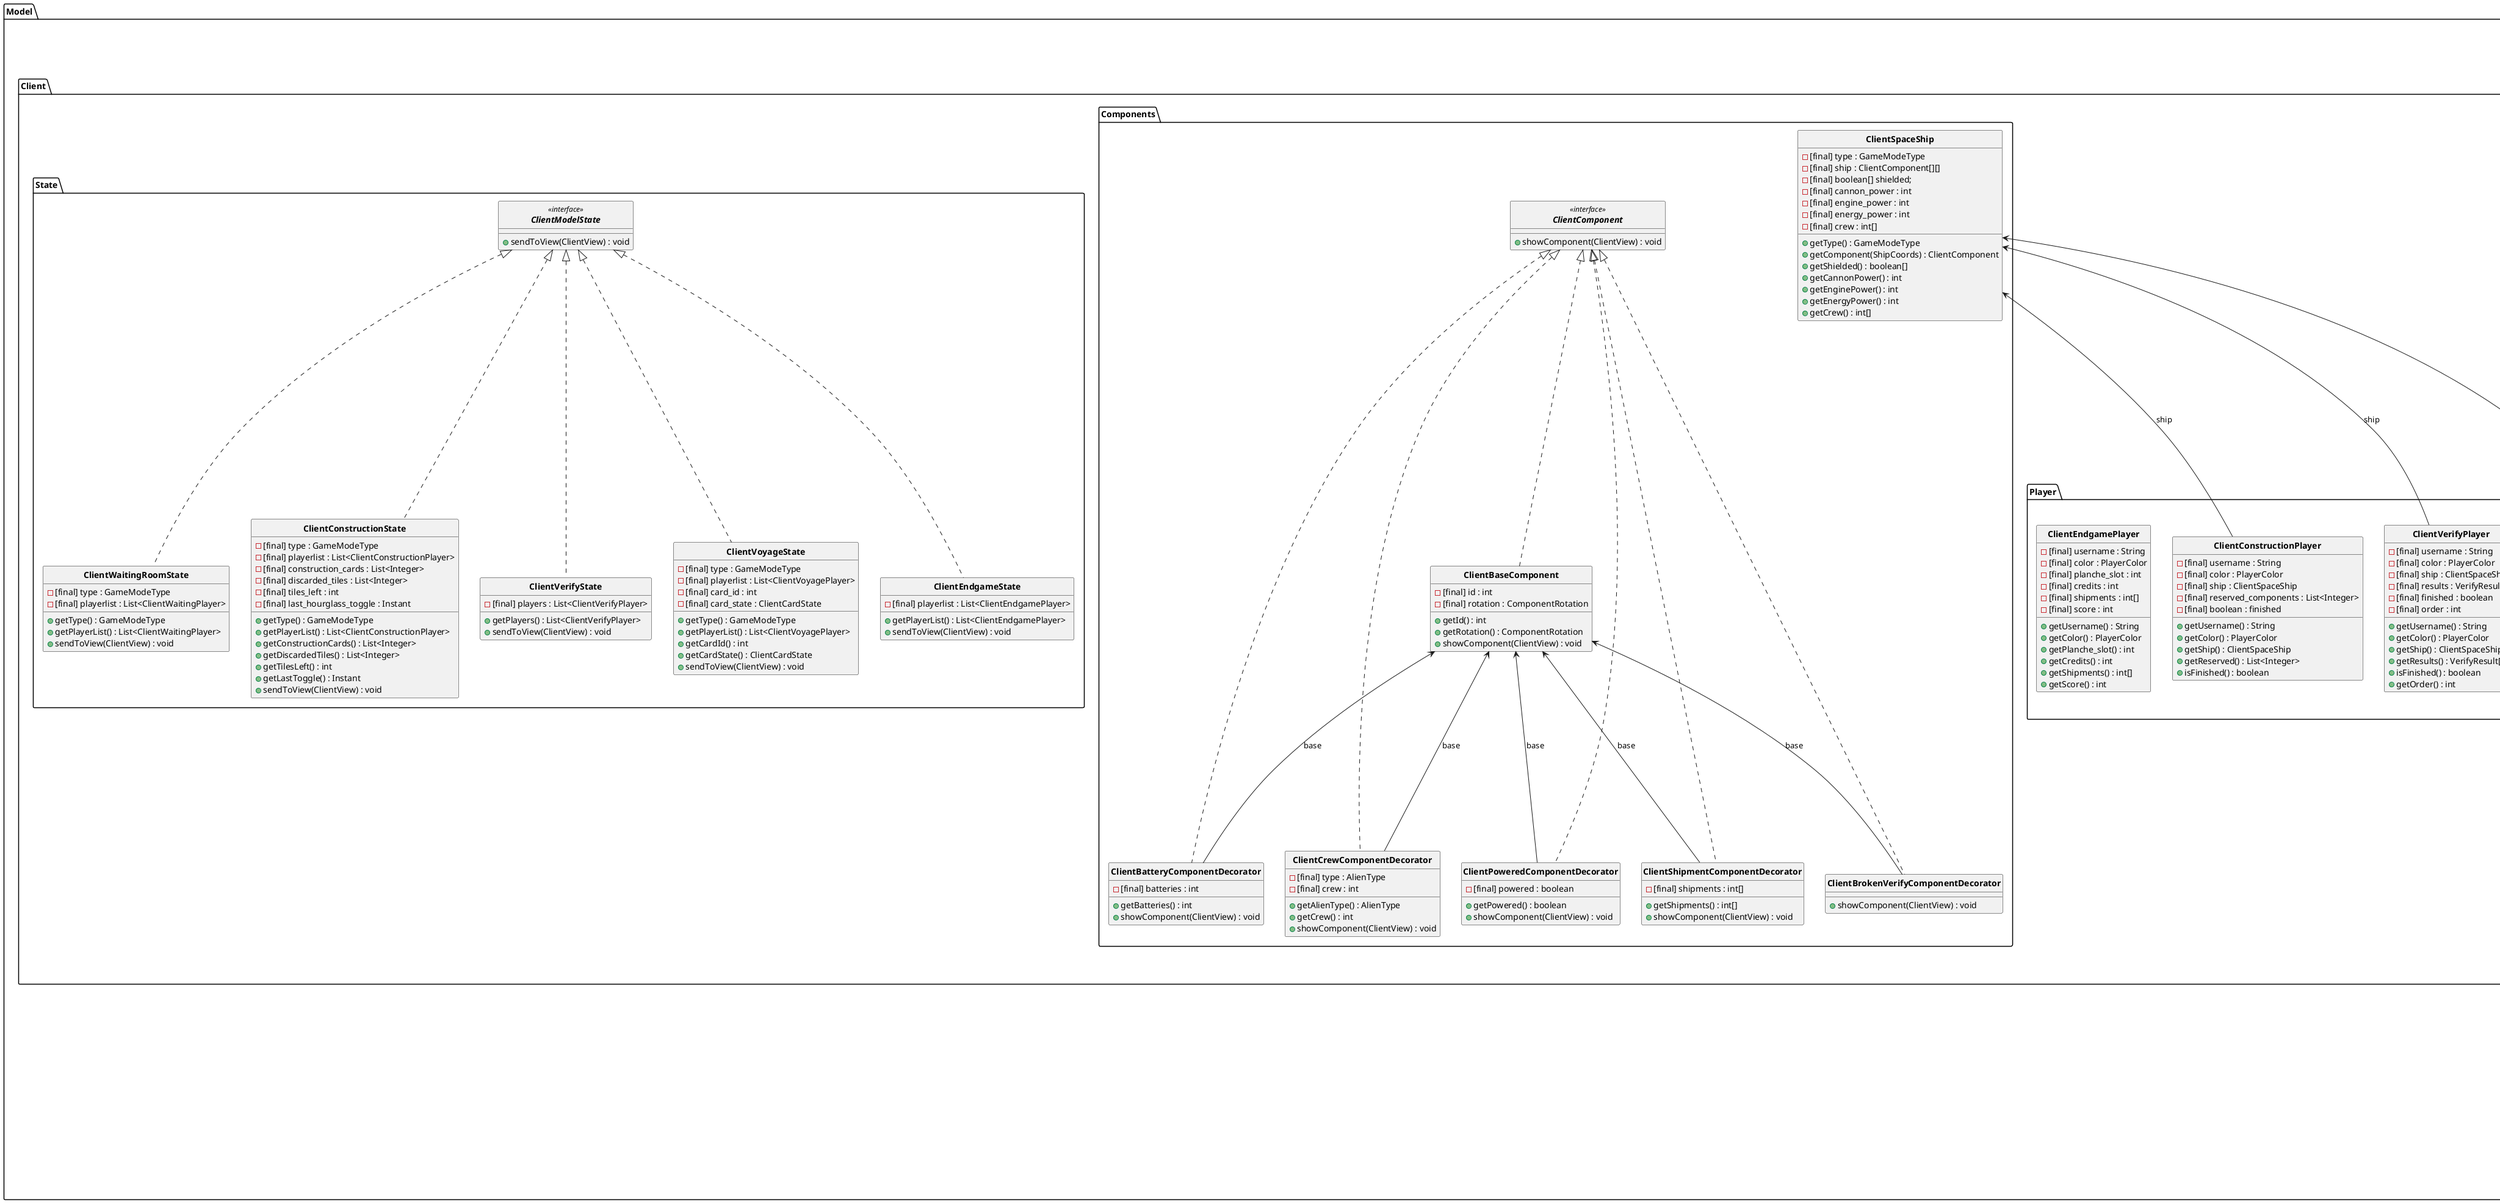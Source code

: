 @startuml uml_complete
hide circle
skinparam classFontStyle bold
skinparam groupInheritance 1
set separator ::
skinparam classAttributeIconSize 12

package Model {

    package Cards {

        package State {

            abstract CardState {
                {field} [protected] state : VoyageState
                {method} + init(ClientModelState) : void
                {method} + [abstract] validate() : void
                {method} + [abstract] getClientCardState() : ClientCardState
                {method} + [abstract] getNext() : CardState
                {method} + transition() : void
                {method} + setNewShipCentre(Player, ShipCoords) : void
                {method} + turnOn(Player, ShipCoords, ShipCoords) : void
                {method} + removeCrew(Player, ShipCoords): void
                {method} + moveCargo(Player, ShipmentType, ShipCoords, ShipCoords) : void
                {method} + takeCargo(Player, ShipmentType, ShipCoords) : void
                {method} + discardCargo(Player, ShipmentType, ShipCoords) : void
                {method} + selectLanding(Player, int) : void
                {method} + progressTurn(Player) : void
                {method} + setTakeReward(Player, boolean) : void
                {method} + connect(Player) : void
                {method} + disconnect(Player) : void
            }

            CardState^--AbandonedShipAnnounceState
            class AbandonedShipAnnounceState {
                {field} [final] card : AbandonedShipCard
                {field} [final] list : List<Player>
                {field} responded : boolean
                {field} id : int
                {method} + init(ClientModelState) : void
                {method} + validate(ServerMessage) : void
                {method} + getClientCardState() : ClientCardState
                {method} [protected] getNext() : CardState
                {method} + selectLanding(Player, int) : void
                {method} + disconnect(Player) : void
            }

            CardState^--AbandonedShipRewardState
            class AbandonedShipRewardState {
                {field} [final] card : AbandonedShipCard
                {field} [final] list : List<Player>
                {field} coords : List<ShipCoords>
                {field} responded : boolean
                {method} + init(ClientModelState) : void
                {method} + validate(ServerMessage) : void
                {method} + getClientCardState() : ClientCardState
                {method} [protected] getNext() : CardState
                {method} + removeCrew(Player, ShipCoords) : void
                {method} + disconnect(Player) : void
            }

            CardState^--AbandonedStationAnnounceState
            class AbandonedStationAnnounceState {
                {field} [final] card : AbandonedStationCard
                {field} [final] list : List<Player>
                {field} responded : boolean
                {field} id : int
                {method} + init(ClientModelState) : void
                {method} + validate(ServerMessage) : void
                {method} + getClientCardState() : ClientCardState
                {method} [protected] getNext() : CardState
                {method} + selectLanding(Player, int) : void
                {method} + disconnect(Player) : void
            }

            CardState^--AbandonedStationRewardState
            class AbandonedStationRewardState {
                {field} [final] card : AbandonedStationCard
                {field} [final] list : List<Player>
                {field} responded : boolean
                {method} + init(ClientModelState) : void
                {method} + validate(ServerMessage) : void
                {method} + getClientCardState() : ClientCardState
                {method} [protected] getNext() : CardState
                {method} + takeCargo(Player, ShipmentType, ShipCoords) : void
                {method} + moveCargo(Player, ShipmentType, ShipCoords, ShipCoords) : void
                {method} + discardCargo(Player, ShipmentType, ShipCoords) : void
                {method} + progressTurn(Player) : void
                {method} + disconnect(Player) : void

            }

            CardState^--CombatZoneAnnounceState
            class CombatZoneAnnounceState {
                {field} [final] card_id : int
                {field} [final] sections : List<CombatZoneSection>
                {field} [final] shots : ProjectileArray
                {field} awaiting : List<Player>
                {field} target : Player
                {method} + init(ClientModelState) : void
                {method} + validate(ServerMessage) : void
                {method} + getClientCardState() : ClientCardState
                {method} [protected] getNext() : CardState
                {method} + turnOn(Player, ShipCoords, ShipCoords) : void
                {method} + progressTurn(Player) : void
                {method} + disconnect(Player) : void
            }

            CardState^--CombatZoneNewCabinState
            class CombatZoneNewCabinState {
                {field} [final] card_id : int
                {field} [final] sections : List<CombatZoneSection>
                {field} [final] shots : ProjectileArray
                {field} target : Player
                {method} + init(ClientModelState) : void
                {method} + validate(ServerMessage) : void
                {method} + getClientCardState() : ClientCardState
                {method} [protected] getNext() : CardState
                {method} + setNewShipCentre(Player, ShipCoords) : void
                {method} + disconnect(Player) : void
            }

            CardState^--CombatZonePenaltyState
            class CombatZonePenaltyState {
                {field} [final] card_id : int
                {field} [final] sections : List<CombatZoneSection>
                {field} [final] shots : ProjectileArray
                {field} target : Player
                {field} [final] required : int[]
                {field} responded : boolean
                {field} coords : List<ShipCoords>
                {method} + init(ClientModelState) : void
                {method} + validate(ServerMessage) : void
                {method} + getClientCardState() : ClientCardState
                {method} [protected] getNext() : CardState
                {method} + turnOn(Player, ShipCoords, ShipCoords) : void
                {method} + progressTurn(Player) : void
                {method} + removeCrew(Player, ShipCoords) : void
                {method} + discardCargo(Player, ShipmentType, ShipCoords) : void
                {method} + disconnect(Player) : void
            }

            CardState^--EpidemicState
            class EpidemicState {
                {field} [final] card : EpidemicCard
                {field} [final] awaiting : List<Player>
                {method} + init(ClientModelState) : void
                {method} + validate(ServerMessage) : void
                {method} + getClientCardState() : ClientCardState
                {method} [protected] getNext() : CardState
                {method} + progressTurn(Player) : void
                'ask why disconnect isn't here
            }

            CardState^--MeteorAnnounceState
            class MeteorAnnounceState {
                {field} [final] card_id : int
                {field} [final] left : ProjectileArray
                {field} [final] awaiting : List<Player>
                {field} broke_cabin : boolean
                {method} + init(ClientModelState) : void
                {method} + validate(ServerMessage) : void
                {method} + getClientCardState() : ClientCardState
                {method} [protected] getNext() : CardState
                {method} + turnOn(Player, ShipCoords, ShipCoords) : void
                {method} + progressTurn(Player) : void
                {method} + disconnect(Player) : void
            }

            CardState^--MeteorNewCabinState
            class MeteorNewCabinState {
                {field} [final] card_id : int
                {field} [final] left : ProjectileArray
                {method} + init(ClientModelState) : void
                {method} + validate(ServerMessage) : void
                {method} + getClientCardState() : ClientCardState
                {method} [protected] getNext() : CardState
                {method} + setNewShipCentre(Player, ShipCoords) : void
                {method} + disconnect(Player) : void
            }

            CardState^--OpenSpaceState
            class OpenSpaceState {
                {field} [final] card : OpenSpaceCard
                {field} [final] awaiting : List<Player>
                {method} + init(ClientModelState) : void
                {method} + validate(ServerMessage) : void
                {method} + getClientCardState() : ClientCardState
                {method} [protected] getNext() : CardState
                {method} + turnOn(Player, ShipCoords, ShipCoords) : void
                {method} + progressTurn(Player) : void
                {method} + disconnect(Player) : void
            }

            CardState^--PiratesAnnounceState
            class PiratesAnnounceState {
                {field} [final] card : PiratesCard
                {field} [final] list : List<Player>
                {field} responded : boolean
                {field} result : boolean
                {method} + init(ClientModelState) : void
                {method} + validate(ServerMessage) : void
                {method} + getClientCardState() : ClientCardState
                {method} [protected] getNext() : CardState
                {method} + turnOn(Player, ShipCoords, ShipCoords) : void
                {method} + progressTurn(Player) : void
                {method} + disconnect(Player) : void
            }

            CardState^--PiratesNewCabinState
            class PiratesNewCabinState {
                {field} [final] card : PiratesCard
                {field} [final] list : List<Player>
                {field} [final] shots : ProjectileArray
                {method} + init(ClientModelState) : void
                {method} + validate(ServerMessage) : void
                {method} + getClientCardState() : ClientCardState
                {method} [protected] getNext() : CardState
                {method} + setNewShipCentre(Player, ShipCoords) : void
                {metohd} + disconnect(Player) : void
            }

            CardState^--PiratesPenaltyState
            class PiratesPenaltyState {
                {field} [final] card : PiratesCard
                {field} [final] list : List<Player>
                {field} [final] shots : ProjectileArray
                {field} responded : boolean
                {method} + init(ClientModelState) : void
                {method} + validate(ServerMessage) : void
                {method} + getClientCardState() : ClientCardState
                {method} [protected] getNext() : CardState
                {method} + turnOn(Player, ShipCoords, ShipCoords) : void
                {method} + progressTurn(Player) : void
                {method} + disconnect(Player) : void
            }

            CardState^--PiratesRewardState
            class PiratesRewardState {
                {field} [final] card : PiratesCard
                {field} [final] list : List<Player>
                {field} responded : boolean
                {field} took_reward : boolean
                {method} + init(ClientModelState) : void
                {method} + validate(ServerMessage) : void
                {method} + getClientCardState() : ClientCardState
                {method} [protected] getNext() : CardState
                {method} + setTakeReward(Player, boolean) : void
                {method} + disconnect(Player) : void
            }

            CardState^--PlanetAnnounceState
            class PlanetAnnounceState {
                {field} [final] card : PlanetCard
                {field} [final] list : List<Player>
                {field} responded : boolean
                {field} id : int
                {method} + init(ClientModelState) : void
                {method} + validate(ServerMessage) : void
                {method} + getClientCardState() : ClientCardState
                {method} [protected] getNext() : CardState
                {method} + selectLanding(Player, int) : void
                {method} + disconnect(Player) : void
            }

            CardState^--PlanetRewardState
            class PlanetRewardState {
                {field} [final] card : PlanetCard
                {field} [final] list : List<Player>
                {field} [final] id : int
                {field} responded : boolean
                {method} + init(ClientModelState) : void
                {method} + validate(ServerMessage) : void
                {method} + getClientCardState() : ClientCardState
                {method} [protected] getNext() : CardState
                {method} + takeCargo(Player, ShipmentType, ShipCoords) : void
                {method} + moveCargo(Player, ShipmentType, ShipCoords, ShipCoords) : void
                {method} + discardCargo(Player, ShipmentType, ShipCoords) : void
                {method} + progressTurn(Player) : void
                {method} + disconnect(Player) : void
            }

            CardState^--SlaversAnnounceState
            class SlaversAnnounceState {
                {field} [final] card : SlaversCard
                {field} [final] list : List<Player>
                {field} responded : boolean
                {field} result : boolean
                {method} + init(ClientModelState) : void
                {method} + validate(ServerMessage) : void
                {method} + getClientCardState() : ClientCardState
                {method} [protected] getNext() : CardState
                {method} + turnOn(Player, ShipCoords, ShipCoords) : void
                {method} + progressTurn(Player) : void
                {method} + disconnect(Player) : void
            }

            CardState^--SlaversLoseState
            class SlaversLoseState {
                {field} [final] card : SlaversCard
                {field} [final] list : List<Player>
                {field} responded : boolean
                {field} coords : List<ShipCoords>
                {method} + init(ClientModelState) : void
                {method} + validate(ServerMessage) : void
                {method} + getClientCardState() : ClientCardState
                {method} [protected] getNext() : CardState
                {method} + removeCrew(Player, ShipCoords) : void
                {method} + disconnect(Player) : void
            }

            CardState^--SlaversRewardState
            class SlaversRewardState {
                {field} [final] card : SlaversCard
                {field} [final] list : List<Player>
                {field} responded : boolean
                {field} took_reward : boolean
                {method} + init(ClientModelState) : void
                {method} + validate(ServerMessage) : void
                {method} + getClientCardState() : ClientCardState
                {method} [protected] getNext() : CardState
                {method} + setTakeReward(Player, boolean) : void
                {method} + disconnect(Player) : void
            }

            CardState^--SmugglersAnnounceState
            class SmugglersAnnounceState {
                {field} [final] card : SmugglersCard
                {field} [final] list : List<Player>
                {field} responded : boolean
                {field} result : boolean
                {method} + init(ClientModelState) : void
                {method} + validate(ServerMessage) : void
                {method} + getClientCardState() : ClientCardState
                {method} [protected] getNext() : CardState
                {method} + turnOn(Player, ShipCoords, ShipCoords) : void
                {method} + progressTurn(Player) : void
                {method} + disconnect(player) : void
            }

            CardState^--SmugglersLoseState
            class SmugglersLoseState {
                {field} [final] card : SmugglersCard
                {field} [final] list : List<Player>
                {field} [final] required : int[]
                {field} responded : boolean
                {method} + init(ClientModelState) : void
                {method} + validate(ServerMessage) : void
                {method} + getClientCardState() : ClientCardState
                {method} [protected] getNext() : CardState
                {method} + discardCargo(Player, ShipmentType, ShipCoords) : void
                {method} + disconnect(Player) : void
            }

            CardState^--SmugglersRewardState
            class SmugglersRewardState {
                {field} [final] card : SmugglersCard
                {field} [final] list : List<Player>
                {field} responded : boolean
                {field} took_reward : boolean
                {method} + init(ClientModelState) : void
                {method} + validate(ServerMessage) : void
                {method} + getClientCardState() : ClientCardState
                {method} [protected] getNext() : CardState
                {method} + takeCargo(Player, ShipmentType, ShipCoords) : void
                {method} + moveCargo(Player, ShipmentType, ShipCoords, ShipCoords) : void
                {method} + discardCargo(Player, ShipmentType, ShipCoords) : void
                {method} + progressTurn(Player) : void
                {method} + disconnect(Player) : void
            }

            CardState^--StardustState
            class StardustState {
                {field} [final] card : StardustCard
                {field} awaiting : List<Player>
                {method} + init(ClientModelState) : void
                {method} + validate(ServerMessage) : void
                {method} + getClientCardState() : ClientCardState
                {method} [protected] getNext() : CardState
                {method} + progressTurn(Player) : void
            }
        }

        package Utils {

            class CombatZoneSection {
                {field} [final] criteria : CombatZoneCriteria
                {field} [final] penalty : CombatZonePenalty
                {field} [final] amount : int
                {method} + getCriteria)() : CombatZoneCriteria
                {method} + getPenalty() : CombatZonePenalty
                {method} + getAmount() : int
            }

            class Planet {
                {field} [final] contains : int[]
                {field} [final] visited : boolean
                {method} + getContains() : int[]
                {method} + visit() : void
                {method} + getVisited() : boolean
            }
            
            class Projectile {
                {field} [final] direction : ProjectileDirection
                {field} [final] dimension : ProjectileDimension
                {field} [final] offset : int
                {method} + getDirection() : ProjectileDirection
                {method} + getDimension() : PrjectileDimension
                {method} + getOffset() : int
            }         

            class ProjectileArray {
                {field} [field] projectiles : List<Projectile>
                {method} + getProjectiles : List<Projectile>
            }
                
        }

        package Visitors {
            
            class ContainsLoaderVisitor {
                {field} [final] cargo : ShipmentType
                {method} + visit(StorageComponent) : void
            }
            
            class ContainsRemoveVisitor {
                {field} [final] searching : shipmentType
                {method} + visit(StorageComponent) : void
                {method} + visit(BatteryCompoent) : void
            }

            class CrewRemoveVisitor {
                {field} [final] ship : SpaceShip
                {method} + visit(CabinComponent) : void
                {method} + visit(AlienLifeSupportComponent) : void
                {method} + visit(StartingCabinComponent) : void
            }

            class LargeMeteorVisitor {
                {field} d : ProjectileDirection
                {field} found_cannon : boolean
                {method} + visit(CannonComponent) : void
            }

        }

        interface iCard <<interface>> {
            {method} getId() : int
            {method} getDays() : int
            {method} getState(VoyageState) : CardState
            {method} getExhausted() : boolean
        }

        iCard^--Card
        abstract Card <<abstract>> {
            {field} id : int
            {field} days : int
            {field} exhausted : boolean
            {method} + getId() : int
            {method} + getDays() : int
            {method} + getExhausted() : boolean
            {method} [protected] exhaust() : void
        }

        Card^--AbandonedShipCard
        class AbandonedShipCard {
            {field} credits_gained : int
            {field} crew_lost : int
            {method} + getState(VoyageState) : CardState
            {method} + getCredits() : int
            {method} + getCrewLost() : int
            {method} + apply(VoyageState, Player, int) : void
        }

        Card^--AbandonedStationCard
        class AbandonedStationCard {
            {field} planet : Planet
            {field} crew : int
            {method} + getState(VoyageState) : CardState
            {method} + getPlanet() : Planet
            {method} + getCrewLost() : int
            {method} + apply(VoyageState, Player, int) : void
        }

        Card^--CombatZoneCard
        class CombatZoneCard {
            {field} sections : List<CombatZoneSection>
            {field} shots : ProjectileArray
            {method} + getState(VoyageState) : C
        }

        Card^--EpidemicCard
        class EpidemicCard {
            {method} + getState(VoyageState) : CardState
            {method} + apply(VoyageState, Player) : void
        }

        Card^--MeteorSwarmCard
        class MeteorSwarmCard {
            {field} meteorites : ProjectileArray
            {method} + getState(VoyageState) : CardState
            {method} + getMeteorites() : ProjectileArray
            {method} + apply(VoyageState, Projectile) : void
        }

        Card^--OpenSpaceCard
        class OpenSpaceCard {
            {method} + getState(VoyageState) : CardState
            {method} + apply(VoyageState, Player) : void
        }

        Card^--PiratesCard
        class PiratesCard {
            {field} [final] shots : ProjectileArray
            {field} [field] credits : int
            {field} [final] min_power : int
            {method} + getState(VoyageState) : CardState
            {method} + getCredits() : int
            {method} + getShots() : ProjectileArray
            {method} + apply(VoyageState, Player) : void
        }

        Card^--PlanetCard
        class PlanetCard {
            {field} [final] planets : List<Planet>
            {field} [final] left : int
            {method} + getState(VoyageState) : CardState
            {method} + getVisited() : List<boolean>
            {method} + getPlanet() : Planet
            {method} + getSize() : int
            {method} + apply(Player, int) : void
        }

        Card^--SlaversCard
        class SlaversCard {
            {field} [final] min_power : int
            {field} [final] crew_penalty : int
            {field} [final] credits : int
            {method} + getState(VoyageState) : CardState
            {method} + getCrewLost() : int
            {method} + getCredits() : int
            {method} + apply(VoyageState, Player) : void
        }

        Card^--SmugglersCard
        class SmugglersCard {
            {field} [final] reward : planet
            {field} [final] cargo_taken : int
            {field} [field] min_power : int
            {method} + getState(VoyageState) : CardState
            {method} + getReward() : Planet
            {method} + getCargoPenalty() : int
            {method} + apply(player) : void
        }

        Card^--StardustCard
        class StardustCard {
            {method} + getState(VoyageState) : CardState
            {method} + apply(VoyageState, Player) : void
        }
    }

    Components::Visitors::iVisitor .. ContainsLoaderVisitor
    Components::Visitors::iVisitor .. ContainsRemoveVisitor
    Components::Visitors::iVisitor .. CrewRemoveVisitor
    Components::Visitors::iVisitor .. LargeMeteorVisitor

    package Board {

        interface iCards <<interface>> {
            TODO
        }

        iCards^--Cards
        class Cards {
            TODO
        }

        interface iCommonBoard <<interface>> {
            TODO
        }

        iCommonBoard^..CommonBoard
        class CommonBoard {
            TODO
        }

        interface iPlanche <<interface>> {
            TODO
        }


        iPlanche^..Planche
        class Planche{
            TODO
        }

    }

    package Components {
        
        package Visitors {

            interface iVisitable <<interface>> {
                {method} + check(iVisitor) : void
            }

            interface iVisitor <<interface>> {
                {method} + visit(CabinComponent) : void
                {method} + visit(EngineComponent) : void
                {method} + visit(AlienLifeSupportComponent) : void
                {method} + visit(CannonComponent) : void
                {method} + visit(StorageComponent) : void
                {method} + visit(BatteryComponent) : void
                {method} + visit(ShieldComponent) : void
                {method} + visit(EmptyComponent) : void
                {method} + visit(StructuralComponent) : void
                {method} + visit(StartingCabinComponent) : void
            }

            iVisitor^..CabinVisitor
            class CabinVisitor {
                {field} type : AlienType
                {method} + getSupportedType() : AlienType
            }

            iVisitor^..EnergyVisitor
            class EnergyVisitor {
                TODO
            }

            iVisitor^..FreeSpaceVisitor
            class FreeSpaceVisitor {
                TODO
            }

            iVisitor^..SpaceShipUpdateVisitor
            class SpaceShipUpdateVisitor {
                TODO
            }
        
        }
        

        interface iBaseComponent <<interface>> {
            TODO
        }

        Visitors::iVisitable ^--BaseComponent
        iBaseComponent^--BaseComponent
        abstract BaseComponent <<abstract>> {
            TODO
        }

        BaseComponent^..AlienLifeSupportComponent
        class AlienLifeSupportComponent{
          
			{field} - type: AlienType
			{method} + check(iVisitor) : void
			{method} + getType() : AlienType
			{method} + onCreation(SpaceShip) : void
			{method} + onDelete(SpaceShip) : void
			{method} + getClientComponent() : ClientComponent
		}

        BaseComponent^..BatteryComponent
        class BatteryComponent {
			{field} - contains : int
			{field} - max : int
			{method} + check(iVisitor) : void
			{method} + getContains() : int
			{method} + getCapacity() : int
			{method} + takeOne() : void
			{method} + putOne() : void
			{method} + onCreation(SpaceShip) : void
			{method} + onDelete(SpaceShip) : void
			{method} + getClientComponent() : ClientComponent
		}

        BaseComponent^..CabinComponent
        class CabinComponent{
			{field} - crew_number : int
			{field} - crew_type : AlienType
		   	{method} + check(iVisitor) : void
			{method} + getCrew() : int
			{method} + getCrewType() : AlienType			
			{method} + setCrew(SpaceShip, int, AlienType) : void
			{method} + onCreation(SpaceShip) : void
			{method} + onDelete(SpaceShip) : void
			{method} + getClientComponent() : ClientComponent
		}

        BaseComponent^..StartingCabinComponent
        class StartingCabinComponent{
			{field} - color : PlayerColor
			{field} - crew_number : int
		   	{method} + check(iVisitor) : void
			{method} + getCrew() : int
			{method} + getCrewType() : AlienType		
			{method} + getColor() : PlayerColor
			{method} + setCrew(SpaceShip, int, AlienType)
			{method} + onCreation(SpaceShip) : void
			{method} + onDelete(SpaceShip) : void
			{method} + getClientComponent() : ClientComponent
		}

        BaseComponent^..CannonComponent
        class CannonComponent{			
			{field} - max_power : int
			{field} - powered : boolean
			{field} - powerable : boolean
			{method} + check(iVisitor) : void
			{method} + verify(SpaceShip) : boolean
			{method} + turnOn() : void
			{method} + turnOff() : void
			{method} + getCurrentPower() : int
			{method} + getPower() : int
			{method} + powerable() : boolean		
			{method} + onCreation(SpaceShip) : void
			{method} + onDelete(SpaceShip) : void
			{method} + getClientComponent() : ClientComponent
		}

        BaseComponent^..EmptyComponent
        class EmptyComponent{
			{method} + verify(SpaceShip) : boolean
			{method} + check(iVisitor) : void
			{method} + getConnectors() : ConnectorType[]
			{method} + onCreation(SpaceShip) : void
			{method} + onDelete(SpaceShip) : void
			{method} + getClientComponent() : ClientComponent
		}

        BaseComponent^..EngineComponent
        class EngineComponent{
			{field} - max_power : int
			{field} - powered : boolean
			{field} - powerable : boolean
			{method} + verify(SpaceShip) : boolean
			{method} + check(iVisitor) : void
			{method} + turnOn() : void
			{method} + turnOff() : void
			{method} + getCurrentPower() : int
			{method} + getPower() : int
			{method} + powerable() : boolean		
			{method} + onCreation(SpaceShip) : void
			{method} + onDelete(SpaceShip) : void
			{method} + getClientComponent() : ClientComponent
		}

        BaseComponent^..ShieldComponent
        class ShieldComponent{
			{field} - powered : boolean
			{method} + check(iVisitor) : void
			{method} + turnOn() : void
			{method} + turnOff() : void
			{method} + getPowered() : boolean
			{method} + powerable() : boolean	
			{method} + onCreation(SpaceShip) : void
			{method} + onDelete(SpaceShip) : void
			{method} + getShield() : ShieldType
			{method} + getClientComponent() : ClientComponent

		}
        
		BaseComponent^..StorageComponent
        class StorageComponent{
			{field} - [final] shipment : int []
			{field} - [final] type : StorageType
			{field} - currently_full : int
			{method} + putIn(ShipmentType) : void
			{method} + takeOut(ShipmentType) : boolean
			{method} + howMany(ShipmentType) : int
			{method} + getFreeSpaces() : int
			{method} + getSpecial() : boolean
			{method} + getCapacity() : int
			{method} + onCreation(SpaceShip) : void
			{method} + onDelete(SpaceShip) : void
			{method} + check(iVisitor) : void
			{method} + getClientComponent() : ClientComponent

		}
        BaseComponent^..StructuralComponent
        class StructuralComponent{
			{method} + check(iVisitor) : void
			{method} + onCreation(SpaceShip) : void
			{method} + onDelete(SpaceShip) : void
			{method} + getClientComponent() : ClientComponent
		}

    }

    package Player {
        
        interface SpaceShip <<interface>> {
            TODO
        }

        SpaceShip^..SpaceShip
        class SpaceShip {
            TODO
        }

        ShipCoords <-- "1" Components::BaseComponent
        class ShipCoords{
            TODO
        }

    }

    package State {
        
        abstract GameState <<abstract>> {
            {field} # [final] model : ModelInstance 
            {field} # [final] type : GameModeType
            {field} # [final] count : PlayerCount
            {field} # [final] players : List<Player>
            {method} + [abstract] validate(ServerMessage message) : void
            {method} + [abstract] getNext() : GameState 
            {method} + [abstract] getClientState() : ClientModelState 
            {method} + init() : void : void
            {method} + transition() : void : void
            {method} + getCount() : void : PlayerCount
            {method} + getPlayer(PlayerColor) : void : Player
            {method} + getType() : void : GameModeType
            {method} + connect(ClientDescriptor client) : void
            {method} + disconnect(ClientDescriptor client) : void
            {method} + connect(Player) : void
            {method} + disconnect(Player) : void
            {method} + sendContinue(Player) : void
            {method} + putComponent(Player, ShipCoords coords) : void
            {method} + takeComponent(Player) : void
            {method} + takeDiscarded(Player, int id) : void
            {method} + discardComponent(Player, int id) : void
            {method} + toggleHourglass(Player) : void
            {method} + removeComponent(Player, ShipCoords coords) : void
            {method} + setCrewType(Player, ShipCoords coords, AlienType type) : void
            {method} + giveUp(Player) : void
            {method} + CardState getCardState(Player) : void
        }

        GameState ^... WaitingState
        class WaitingState {
            {field} - [final] connected : List<ClientDescriptor>
            {field} - [final] count : PlayerCount
            {method} + validate(ServerMessage message) : void
            {method} + getNext() : GameState 
            {method} + getClientState() : ClientModelState 
            {method} + init() : void : void
            {method} + connect(ClientDescriptor client) : void
            {method} + disconnect(ClientDescriptor client) : void
        }

        GameState ^... ConstructionState
        class ConstructionState {
            {field} - [final] construction_cards : List<Integer> 
            {field} - [final] voyage_deck : iCards 
            {field} - [final] building : List<Player> 
            {field} - [final] finished : List<Player> 
            {field} - [final] hourglass : ConstructionStateHourglass 
            {field} - current_tile : HashMap<Player, iBaseComponent> 
            {field} - hoarded_tile : HashMap<Player, List<iBaseComponent>> 
            {method} + validate(ServerMessage message) : void
            {method} + getNext() : GameState 
            {method} + getClientState() : ClientModelState 
            {method} + init() : void : void
            {method} + connect(Player) : void
            {method} + disconnect(Player) : void
            {method} + sendContinue(Player) : void
            {method} + putComponent(Player, ShipCoords coords) : void
            {method} + takeComponent(Player) : void
            {method} + takeDiscarded(Player, int id) : void
            {method} + discardComponent(Player, int id) : void
            {method} + toggleHourglass(Player) : void
        }

        GameState ^... VerifyState
        class VerifyState {
            {field} - [final] voyage_deck : iCards 
            {field} - [final] to_validate : List<Player>
            {field} - [final] finish_order : List<Player>
            {method} + validate(ServerMessage message) : void
            {method} + getNext() : GameState 
            {method} + getClientState() : ClientModelState 
            {method} + init() : void : void
            {method} + connect(Player) : void
            {method} + disconnect(Player) : void
            {method} + sendContinue(Player) : void
            {method} + removeComponent(Player, ShipCoords coords) : void
            {method} + setCrewType(Player, ShipCoords coords, AlienType type) : void
        }

        GameState ^... VoyageState
        class VoyageState {
            {field} - [final] planche : iPlanche 
            {field} - [final] voyage_deck : iCards 
            {field} - [final] to_give_up : List<Player> 
            {field} - card : iCard 
            {field} - state : CardState state
            {method} + validate(ServerMessage message) : void
            {method} + getNext() : GameState 
            {method} + getClientState() : ClientModelState 
            {method} + init() : void : void
            {method} + connect(Player) : void
            {method} + disconnect(Player) : void
            {method} + giveUp(Player) : void
            {method} + getCardState(Player) : CardState
            {method} + loseGame(Player) : void
            {method} + getAllConnectedPlayers() : List<Player> 
            {method} + etOrder(CardOrder) : List<Player> 
            {method} + findCriteria(CombatZoneCriteria) : Player
            {method} + getPlanche() : iPlanche 
            {method} + setCardState(CardState) : void
        }

        GameState ^... EndscreenState
        class EndscreenState {
            {field} - [final] awaiting : List<Player> 
            {field} - [final] order_arrival : List<Player> 
            {method} + validate(ServerMessage message) : void
            {method} + getNext() : GameState 
            {method} + getClientState() : ClientModelState 
            {method} + init() : void : void
            {method} + sendContinue(Player) : void
            {method} + disconnect(Player) : void
        }
        
    }


    State::GameState "1" <-- ModelInstance:state 
    class ModelInstance {
        {field} - [final] controller : ServerController 
        {method} + validate(ServerMessage message) : void
        {method} + startGame(List<Player> players) : void
        {method} + getState() : GameState
        {method} + setState(GameState new_state) : void
        {method} + connect(ClientDescriptor client) : void
        {method} + disconnect(ClientDescriptor client) : void
        {method} + kick(ClientDescriptor client) : void
    }

    package Client {
        
        package Card {
            
            interface ClientCardState <<interface>> {
                {method} + showCardState(ClientView) : void
            }

            ClientCardState ^.. ClientBaseCardState
            class ClientBaseCardState {
                {field} - [final] id : int
                {method} + showCardState(ClientView) : void
            }

            ClientCardState ^.. ClassAwaitConfirmCardStateDecorator
            ClientBaseCardState <-- ClassAwaitConfirmCardStateDecorator:base
            class ClassAwaitConfirmCardStateDecorator {
                {field} - [final] awaiting : List<PlayerColor> 
                {method} + getAwaiting() : List<PlayerColor> 
                {method} + showCardState(ClientView) : void
            }

            ClientCardState ^.. ClientCargoPenaltyCardStateDecorator
            ClientBaseCardState <-- ClientCargoPenaltyCardStateDecorator:base
            class ClientCargoPenaltyCardStateDecorator {
                {field} - [final] turn : PlayerColor 
                {field} - [final] shipments : int[] 
                {method} + getTurn() : PlayerColor 
                {method} + getShipments() : int[] 
                {method} + showCardState(ClientView) : void
            }
            
            ClientCardState ^.. ClientCargoRewardCardStateDecorator
            ClientBaseCardState <-- ClientCargoRewardCardStateDecorator:base
            class ClientCargoRewardCardStateDecorator { 
                {field} - [final] turn : PlayerColor 
                {field} - [final] days_taken : int 
                {field} - [final] shipments : int[] 
                {method} + getTurn() : PlayerColor 
                {method} + getShipments() : int[] 
                {method} + showCardState(ClientView) : void
            } 
            
            ClientCardState ^.. ClientCombatZoneIndexCardStateDecorator
            ClientBaseCardState <-- ClientCombatZoneIndexCardStateDecorator:base
            class ClientCombatZoneIndexCardStateDecorator {
                {field} - [final] index : int 
                {method} + getIndex() : int
                {method} + showCardState(ClientView) : void
            }
            
            ClientCardState ^.. ClientCreditsRewardCardStateDecorator
            ClientBaseCardState <-- ClientCreditsRewardCardStateDecorator:base
            class ClientCreditsRewardCardStateDecorator {
                {field} - [final] turn : PlayerColor 
                {field} - [final] credits : int 
                {field} - [final] days_taken : int 
                {method} + getTurn() : PlayerColor
                {method} + getCredits() : int
                {method} + getDaysTaken() : int 
                {method} + showCardState(ClientView) : void
            }
            
            ClientCardState ^.. ClientCrewPenaltyCardStateDecorator
            ClientBaseCardState <-- ClientCrewPenaltyCardStateDecorator:base
            class ClientCrewPenaltyCardStateDecorator {
                {field} - [final] turn : PlayerColor 
                {field} - [final] days_taken : int 
                {method} + getTurn() : PlayerColor
                {method} + getDaysTaken() : int
                {method} + showCardState(ClientView) : void
            }
            
            ClientCardState ^.. ClientLandingCardStateDecorator
            ClientBaseCardState <-- ClientLandingCardStateDecorator:base
            class ClientLandingCardStateDecorator {
                {field} - [final] turn : PlayerColor 
                {field} - [final] days_taken : int 
                {field} - [final] crew_needed: int 
                {field} - [final] available : List<Boolean>
                {method} + getTurn() : PlayerColor
                {method} + getDaysTaken() : int
                {method} + getCrewNeeded() : int
                {method} + getAvailable() : List<Boolean>
                {method} + showCardState(ClientView) : void
            }
            
            ClientCardState ^.. ClientMeteoriteCardStateDecorator 
            ClientBaseCardState <-- ClientMeteoriteCardStateDecorator :base
            class ClientMeteoriteCardStateDecorator  {
                {field} - [final] meteorite : Projectile
                {method} + getProjectile() : Projectile
                {method} + showCardState(ClientView) : void
            }

            ClientCardState ^.. ClientNewCenterCardStateDecorator
            ClientBaseCardState <-- ClientNewCenterCardStateDecorator:base
            class ClientNewCenterCardStateDecorator {
                {field} - [final] awaiting : List<PlayerColor>
                {method} + getAwaiting() : List<PlayerColor>
                {method} + showCardState(ClientView) : void
            }
            
            ClientCardState ^.. ClientProjectileCardStateDecorator
            ClientBaseCardState <-- ClientProjectileCardStateDecorator:base
            class ClientProjectileCardStateDecorator {
                {field} - [final] shot : Projectile
                {method} + getProjectile() : Projectile
                {method} + showCardState(ClientView) : void
            }
        
        }
        
        package Components {
            
            interface ClientComponent <<interface>> {
                {method} + showComponent(ClientView) : void
            }

            ClientComponent ^.. ClientBaseComponent
            class ClientBaseComponent {
                {field} - [final] id : int
                {field} - [final] rotation : ComponentRotation
                {method} + getId() : int 
                {method} + getRotation() : ComponentRotation 
                {method} + showComponent(ClientView) : void
            }
            
            ClientComponent ^.. ClientBatteryComponentDecorator
            ClientBaseComponent <-- ClientBatteryComponentDecorator:base
            class ClientBatteryComponentDecorator {
                {field} - [final] batteries : int
                {method} + getBatteries() : int
                {method} + showComponent(ClientView) : void
            }

            ClientComponent ^.. ClientCrewComponentDecorator
            ClientBaseComponent <-- ClientCrewComponentDecorator:base
            class ClientCrewComponentDecorator {
                {field} - [final] type : AlienType 
                {field} - [final] crew : int
                {method} + getAlienType() : AlienType
                {method} + getCrew() : int
                {method} + showComponent(ClientView) : void
            }

            ClientComponent ^.. ClientPoweredComponentDecorator 
            ClientBaseComponent <-- ClientPoweredComponentDecorator:base
            class ClientPoweredComponentDecorator {
                {field} - [final] powered : boolean
                {method} + getPowered() : boolean
                {method} + showComponent(ClientView) : void
            }

            ClientComponent ^.. ClientShipmentComponentDecorator
            ClientBaseComponent <-- ClientShipmentComponentDecorator:base
            class ClientShipmentComponentDecorator {
                {field} - [final] shipments : int[]
                {method} + getShipments() : int[]
                {method} + showComponent(ClientView) : void
            }

            ClientComponent ^.. ClientBrokenVerifyComponentDecorator
            ClientBaseComponent <-- ClientBrokenVerifyComponentDecorator:base
            class ClientBrokenVerifyComponentDecorator {
                {method} + showComponent(ClientView) : void
            }

            class ClientSpaceShip {
                {field} - [final] type : GameModeType 
                {field} - [final] ship : ClientComponent[][] 
                {field} - [final] boolean[] shielded;
                {field} - [final] cannon_power : int
                {field} - [final] engine_power : int
                {field} - [final] energy_power : int
                {field} - [final] crew : int[]
                {method} + getType() : GameModeType
                {method} + getComponent(ShipCoords) : ClientComponent
                {method} + getShielded() : boolean[]
                {method} + getCannonPower() : int
                {method} + getEnginePower() : int
                {method} + getEnergyPower() : int
                {method} + getCrew() : int[]
            }

        }

        package Player {

            class ClientWaitingPlayer {
                {field} - [final] username : String
                {field} - [final] color : PlayerColor
                {method} + getUsername() : String
                {method} + getColor() : PlayerColor
            }
            
            ClientSpaceShip <-- ClientConstructionPlayer:ship
            class ClientConstructionPlayer {
                {field} - [final] username : String
                {field} - [final] color : PlayerColor
                {field} - [final] ship : ClientSpaceShip
                {field} - [final] reserved_components : List<Integer> 
                {field} - [final] boolean : finished
                {method} + getUsername() : String
                {method} + getColor() : PlayerColor
                {method} + getShip() : ClientSpaceShip
                {method} + getReserved() : List<Integer> 
                {method} + isFinished() : boolean
            }

            ClientSpaceShip <-- ClientVerifyPlayer:ship
            class ClientVerifyPlayer {
                {field} - [final] username : String
                {field} - [final] color : PlayerColor
                {field} - [final] ship : ClientSpaceShip
                {field} - [final] results : VerifyResult[][]
                {field} - [final] finished : boolean
                {field} - [final] order : int
                {method} + getUsername() : String
                {method} + getColor() : PlayerColor
                {method} + getShip() : ClientSpaceShip
                {method} + getResults() : VerifyResult[][] 
                {method} + isFinished() : boolean
                {method} + getOrder() : int
            }

            ClientSpaceShip <-- ClientVoyagePlayer:ship
            class ClientVoyagePlayer {
                {field} - [final] username : String
                {field} - [final] color : PlayerColor
                {field} - [final] ship : ClientSpaceShip
                {field} - [final] planche_slot : int
                {field} - [final] credits : int
                {field} - [final] disconnected : boolean
                {field} - [final] retired_lost : boolean
                {method} + getVerifyShip(VerifyResult[][]) : ClientSpaceShip
                {method} + getUsername() : String
                {method} + getColor() : PlayerColor
                {method} + getShip() : ClientSpaceShip
                {method} + getPlancheSlot() : int
                {method} + getCredits() : int
                {method} + getDisconnected() : boolean
                {method} + getRetired() : boolean
            }

            class ClientEndgamePlayer {
                {field} - [final] username : String
                {field} - [final] color : PlayerColor
                {field} - [final] planche_slot : int
                {field} - [final] credits : int
                {field} - [final] shipments : int[]
                {field} - [final] score : int
                {method} + getUsername() : String
                {method} + getColor() : PlayerColor
                {method} + getPlanche_slot() : int
                {method} + getCredits() : int
                {method} + getShipments() : int[]
                {method} + getScore() : int
            }

        }

        package State {
            
            interface ClientModelState <<interface>> {
                {method} + sendToView(ClientView) : void
            }

            ClientModelState ^.. ClientWaitingRoomState
            class ClientWaitingRoomState {
                {field} - [final] type : GameModeType
                {field} - [final] playerlist : List<ClientWaitingPlayer>
                {method} + getType() : GameModeType
                {method} + getPlayerList() : List<ClientWaitingPlayer>
                {method} + sendToView(ClientView) : void 
            }

            ClientModelState ^.. ClientConstructionState
            class ClientConstructionState {
                {field} - [final] type : GameModeType
                {field} - [final] playerlist : List<ClientConstructionPlayer> 
                {field} - [final] construction_cards : List<Integer> 
                {field} - [final] discarded_tiles : List<Integer> 
                {field} - [final] tiles_left : int
                {field} - [final] last_hourglass_toggle : Instant 
                {method} + getType() : GameModeType
                {method} + getPlayerList() : List<ClientConstructionPlayer> 
                {method} + getConstructionCards() : List<Integer> 
                {method} + getDiscardedTiles() : List<Integer> 
                {method} + getTilesLeft() : int
                {method} + getLastToggle() : Instant
                {method} + sendToView(ClientView) : void 
            }

            ClientModelState ^.. ClientVerifyState
            class ClientVerifyState {
                {field} - [final] players : List<ClientVerifyPlayer> 
                {method} + getPlayers() : List<ClientVerifyPlayer> 
                {method} + sendToView(ClientView) : void  
            }

            ClientModelState ^.. ClientVoyageState
            class ClientVoyageState {
                {field} - [final] type : GameModeType
                {field} - [final] playerlist : List<ClientVoyagePlayer> 
                {field} - [final] card_id : int
                {field} - [final] card_state : ClientCardState 
                {method} + getType() : GameModeType
                {method} + getPlayerList() : List<ClientVoyagePlayer> 
                {method} + getCardId() : int
                {method} + getCardState() : ClientCardState 
                {method} + sendToView(ClientView) : void 
            }

            ClientModelState ^.. ClientEndgameState
            class ClientEndgameState {
                {field} - [final] playerlist : List<ClientEndgamePlayer>
                {method} + getPlayerList() : List<ClientEndgamePlayer>
                {method} + sendToView(ClientView) : void 
            }

        }

    }
 
}


@enduml

'⠀⠀⠀⠀⠀⠀⠀⠀⠀⠀⢀⣤⣤⡀⠀⠀⠀⠀⠀⠀⠀⠀⠀⠀⠀⠀⠀⠀⣀⣀⡀⠀⠀⠀⠀⠀⠀⠀⠀⠀⠀⠀
'⠀⠀⠀⠀⠀⠀⠀⠀⠀⢀⣾⣿⣿⣿⡀⠀⠀⠀⠀⠀⠀⠀⠀⠀⠀⠀⠀⣼⣿⣿⣿⡄⠀⠀⠀⠀⠀⠀⠀⠀⠀⠀
'⠀⠀⠀⠀⠀⠀⠀⠀⢀⣾⣿⣿⣿⣿⣷⠀⠀⠀⠀⠀⠀⠀⠀⠀⠀⠀⣼⣿⣿⣿⣿⣿⡀⠀⠀⠀⠀⠀⠀⠀⠀⠀
'⠀⠀⠀⠀⠀⠀⠀⠀⣾⣿⣿⣿⣿⣿⣿⣧⠀⠀⠀⠀⠀⠀⠀⠀⠀⢰⣿⣿⣿⣿⣿⣿⣧⠀⠀⠀⠀⠀⠀⠀⠀⠀
'⠀⠀⠀⠀⠀⠀⠀⣼⣿⣿⣿⣿⣿⣿⣿⣿⣇⠀⠀⠀⠀⠀⠀⠀⢀⣿⣿⣿⣿⣿⣿⣿⣿⡆⠀⠀⠀⠀⠀⠀⠀⠀
'⠀⠀⠀⠀⠀⠀⢰⣿⣿⣿⣿⣿⣿⣿⣿⣿⣿⡄⠀⠀⠀⠀⠀⠀⣼⣿⣿⣿⣿⣿⣿⣿⣿⣷⠀⠀⠀⠀⠀⠀⠀⠀
'⠀⠀⠀⠀⠀⢀⣿⣿⣿⣿⣿⣿⣿⣿⣿⣿⣿⣧⠀⠀⠀⠀⠀⢰⣿⣿⣿⣿⣿⣿⣿⣿⣿⣿⡇⠀⠀⠀⠀⠀⠀⠀
'⠀⠀⠀⠀⠀⢸⣿⣿⣿⣿⣿⣿⣿⣿⣿⣿⣿⣿⡄⠀⠀⠀⢀⣾⣿⣿⣿⣿⣿⣿⣿⣿⣿⣿⣇⠀⠀⠀⠀⠀⠀⠀
'⠀⠀⠀⠀⠀⣿⣿⣿⣿⣿⣿⣿⣿⣿⣿⣿⣿⣿⣿⣿⣿⣿⣿⣿⣿⣿⣿⣿⣿⣿⣿⣿⣿⣿⣿⠀⠀⠀⠀⠀⠀⠀
'⠀⠀⠀⠀⢀⣿⣿⣿⣿⣿⣿⣿⣿⣿⣿⣿⣿⣿⣿⣿⣿⣿⣿⣿⣿⣿⣿⣿⣿⣿⣿⣿⣿⣿⣿⠀⠀⠀⠀⠀⠀⠀
'⠀⠀⠀⠀⢸⣿⣿⣿⣿⣿⣿⣿⣿⣿⣿⣿⣿⣿⣿⣿⣿⣿⣿⣿⣿⣿⣿⣿⣿⣿⣿⣿⣿⣿⣿⠀⠀⠀⠀⠀⠀⠀
'⠀⠀⠀⠀⠈⣿⣿⣿⣿⣿⣿⠟⠉⠀⠀⠀⠙⢿⣿⣿⣿⣿⣿⣿⣿⡿⠋⠀⠀⠙⢻⣿⣿⣿⣿⠀⠀⠀⠀⠀⠀⠀
'⠀⠀⠀⠀⠀⣿⣿⣿⣿⣿⠃⠀⠀⠀⠀⣠⣄⠀⢻⣿⣿⣿⣿⣿⡿⠀⣠⣄⠀⠀⠀⢻⣿⣿⣏⠀⠀⠀⠀⠀⠀⠀
'⠀⠀⠀⠀⠀⣾⣿⣿⣿⣿⠀⠀⠀⠀⠰⣿⣿⠀⢸⣿⣿⣿⣿⣿⡇⠀⣿⣿⡇⠀⠀⢸⣿⣿⣿⠀⠀⠀⠀⠀⠀⠀
'⠀⠀⠀⠀⠀⣿⣿⣿⣿⣿⣄⠀⠀⠀⠀⠙⠃⠀⣼⣿⣿⣿⣿⣿⣇⠀⠙⠛⠁⠀⠀⣼⣿⣿⣿⡇⠀⠀⠀⠀⠀⠀
'⠀⠀⠀⠀⠀⣿⣿⣿⣿⣿⣿⣷⣤⣄⣀⣠⣤⣾⣿⣿⣿⣿⣽⣿⣿⣦⣄⣀⣀⣤⣾⣿⣿⣿⣿⠃⠀⠀⢀⣀⠀⠀
'⠰⡶⠶⠶⠶⠿⣿⣿⣿⣿⣿⣿⣿⣿⣿⣿⣿⣿⣿⣿⣿⣿⣿⣿⣿⣿⣿⣿⣿⣿⣿⣿⣿⣿⡟⠛⠉⠉⠙⠛⠋⠀
'⠀⠀⢀⣀⣠⣤⣿⣿⣿⣿⣿⣿⣿⣿⣿⣿⣿⣿⣿⣿⣿⣿⣿⣿⣿⣿⣿⣿⣿⣿⣿⣿⣿⡿⠷⠶⠶⠶⢤⣤⣀⠀
'⠀⠛⠋⠉⠁⠀⣀⣴⡿⢿⣿⣿⣿⣿⣿⣿⣿⣿⣿⣿⣿⣿⣿⣿⣿⣿⣿⣿⣿⣿⣿⣿⣯⣤⣀⡀⠀⠀⠀⠀⠘⠃
'⠀⠀⢀⣤⡶⠟⠉⠁⠀⠀⠉⠛⠿⣿⣿⣿⣿⣿⣿⣿⣿⣿⣿⣿⣿⣿⣿⣿⠿⠟⠉⠀⠀⠀⠉⠙⠳⠶⣄⡀⠀⠀
'⠀⠀⠙⠁⠀⠀⠀⠀⠀⠀⠀⠀⢰⣿⣿⣿⣿⣿⣿⣿⣿⣿⣿⣿⣿⣿⡏⠀⠀⠀⠀⠀⠀⠀⠀⠀⠀⠀⠉⠁⠀⠀
'⠀⠀⠀⠀⠀⠀⠀⠀⠀⠀⠀⢠⣿⣿⣿⣿⣿⣿⣿⣿⣿⣿⣿⣿⣿⣿⣷⠀⠀⠀⠀⠀⠀⠀⠀⠀⠀⠀⠀⠀⠀⠀
'⠀⠀⠀⠀⠀⠀⠀⠀⠀⠀⢀⣾⣿⣿⣿⣿⣿⣿⣿⣿⣿⣿⣿⣿⣿⣿⣿⡀⠀⠀⠀⠀⠀⠀⠀⠀⠀⠀⠀⠀⠀⠀
'⠀⠀⠀⠀⠀⠀⠀⠀⠀⠀⣼⣿⣿⣿⣿⣿⣿⣿⣿⣿⣿⣿⣿⣿⣿⣿⣿⡇⠀⠀⠀⠀⠀⠀⠀⠀⠀⠀⠀⠀⠀⠀
'⠀⠀⠀⠀⠀⠀⠀⠀⠀⣸⣿⣿⣿⣿⣿⣿⣿⣿⣿⣿⣿⣿⣿⣿⣿⣿⣿⣷⠀⠀⠀⠀⠀⠀⠀⠀⠀⠀⠀⠀⠀⠀
'⠀⠀⠀⠀⠀⠀⠀⠀⣴⣿⣿⣿⣿⣿⣿⣿⣿⣿⣿⣿⣿⣿⣿⣿⣿⣿⣿⣿⡆⠀⠀⠀⠀⠀⠀⠀⠀⠀⠀⠀⠀⠀
'⠀⠀⠀⠀⠀⠀⠀⣴⣿⣿⣿⣿⣿⣿⣿⣿⣿⣿⣿⣿⣿⣿⣿⣿⣿⣿⣿⣿⣇⠀⠀⠀⠀⠀⠀⠀⠀⠀⠀⠀⠀⠀
'⠀⠀⠀⠀⠀⠀⣰⣿⣿⣿⣿⣿⣿⣿⣿⣿⣿⣿⣿⣿⣿⣿⣿⣿⣿⣿⣿⣿⣿⡆⠀⠀⠀⠀⠀⠀⠀⠀⠀⠀⠀⠀
'⠀⠀⠀⠀⠀⢰⣿⣿⣿⣿⣿⣿⣿⣿⣿⣿⣿⣿⣿⣿⣿⣿⣿⣿⣿⣿⣿⣿⣿⣷⠀⠀⠀⠀⠀⠀⠀⠀⠀⠀⠀⠀
'⠀⠀⠀⠀⢀⣿⣿⣿⣿⣿⣿⣿⣿⣿⣿⣿⣿⣿⣿⣿⣿⣿⣿⣿⣿⣿⣿⣿⣿⣿⡇⠀⠀⠀⠀⠀⠀⠀⠀⠀⠀⠀
'⠀⠀⠀⠀⣸⣿⣿⣿⣿⣿⣿⣿⣿⣿⣿⣿⣿⣿⣿⣿⣿⣿⣿⣿⣿⣿⣿⣿⣿⣿⣷⠀⠀⠀